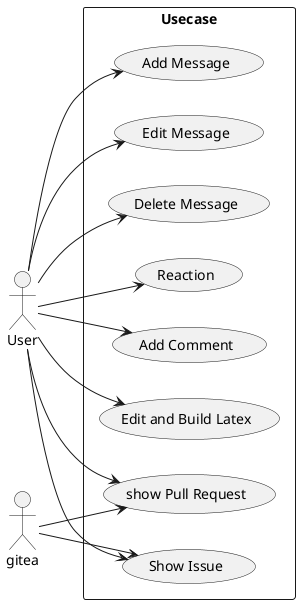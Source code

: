 @startuml
left to right direction
actor User
actor gitea
rectangle Usecase {
usecase "Add Comment" as addComment
usecase "Edit and Build Latex" as editAndBuildLatex
usecase "show Pull Request" as pullRequest
usecase "Show Issue" as showIssue
usecase "Add Message" as addMessage
usecase "Edit Message" as editMessage
usecase "Delete Message" as deleteMessage
usecase "Reaction" as reaction
}

User --> addComment
User --> editAndBuildLatex
User --> pullRequest
User --> showIssue
gitea --> pullRequest
gitea --> showIssue
User --> addMessage
User --> editMessage
User --> deleteMessage
User --> reaction
@enduml